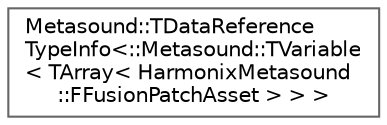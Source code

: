 digraph "Graphical Class Hierarchy"
{
 // INTERACTIVE_SVG=YES
 // LATEX_PDF_SIZE
  bgcolor="transparent";
  edge [fontname=Helvetica,fontsize=10,labelfontname=Helvetica,labelfontsize=10];
  node [fontname=Helvetica,fontsize=10,shape=box,height=0.2,width=0.4];
  rankdir="LR";
  Node0 [id="Node000000",label="Metasound::TDataReference\lTypeInfo\<::Metasound::TVariable\l\< TArray\< HarmonixMetasound\l::FFusionPatchAsset \> \> \>",height=0.2,width=0.4,color="grey40", fillcolor="white", style="filled",URL="$db/ddd/struct_1_1Metasound_1_1TDataReferenceTypeInfo_3_1_1Metasound_1_1TVariable_3_01TArray_3_01Harmonie7676386d8ce891ab538bb03cb12a0a7.html",tooltip=" "];
}
